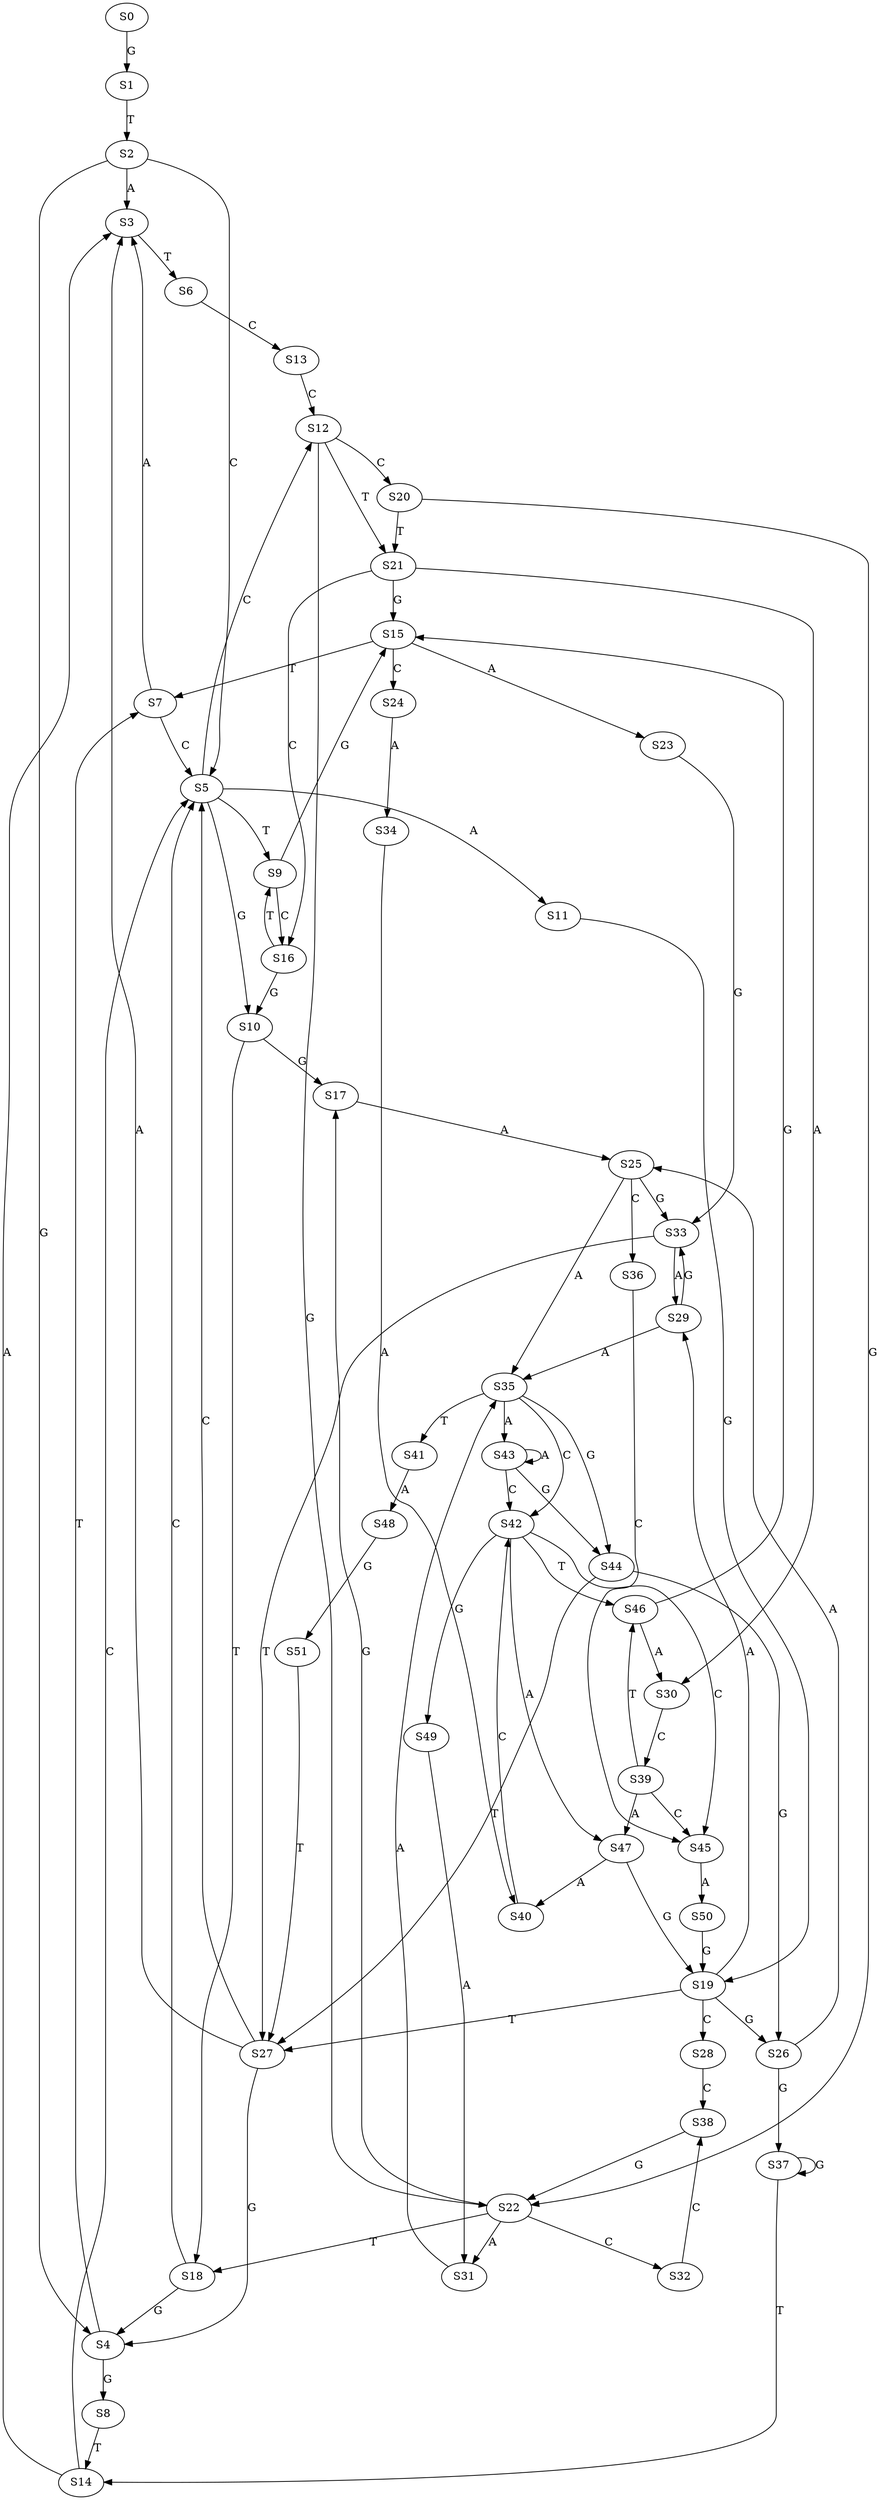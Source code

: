 strict digraph  {
	S0 -> S1 [ label = G ];
	S1 -> S2 [ label = T ];
	S2 -> S3 [ label = A ];
	S2 -> S4 [ label = G ];
	S2 -> S5 [ label = C ];
	S3 -> S6 [ label = T ];
	S4 -> S7 [ label = T ];
	S4 -> S8 [ label = G ];
	S5 -> S9 [ label = T ];
	S5 -> S10 [ label = G ];
	S5 -> S11 [ label = A ];
	S5 -> S12 [ label = C ];
	S6 -> S13 [ label = C ];
	S7 -> S5 [ label = C ];
	S7 -> S3 [ label = A ];
	S8 -> S14 [ label = T ];
	S9 -> S15 [ label = G ];
	S9 -> S16 [ label = C ];
	S10 -> S17 [ label = G ];
	S10 -> S18 [ label = T ];
	S11 -> S19 [ label = G ];
	S12 -> S20 [ label = C ];
	S12 -> S21 [ label = T ];
	S12 -> S22 [ label = G ];
	S13 -> S12 [ label = C ];
	S14 -> S3 [ label = A ];
	S14 -> S5 [ label = C ];
	S15 -> S23 [ label = A ];
	S15 -> S7 [ label = T ];
	S15 -> S24 [ label = C ];
	S16 -> S9 [ label = T ];
	S16 -> S10 [ label = G ];
	S17 -> S25 [ label = A ];
	S18 -> S5 [ label = C ];
	S18 -> S4 [ label = G ];
	S19 -> S26 [ label = G ];
	S19 -> S27 [ label = T ];
	S19 -> S28 [ label = C ];
	S19 -> S29 [ label = A ];
	S20 -> S22 [ label = G ];
	S20 -> S21 [ label = T ];
	S21 -> S30 [ label = A ];
	S21 -> S15 [ label = G ];
	S21 -> S16 [ label = C ];
	S22 -> S31 [ label = A ];
	S22 -> S18 [ label = T ];
	S22 -> S17 [ label = G ];
	S22 -> S32 [ label = C ];
	S23 -> S33 [ label = G ];
	S24 -> S34 [ label = A ];
	S25 -> S35 [ label = A ];
	S25 -> S36 [ label = C ];
	S25 -> S33 [ label = G ];
	S26 -> S25 [ label = A ];
	S26 -> S37 [ label = G ];
	S27 -> S3 [ label = A ];
	S27 -> S5 [ label = C ];
	S27 -> S4 [ label = G ];
	S28 -> S38 [ label = C ];
	S29 -> S33 [ label = G ];
	S29 -> S35 [ label = A ];
	S30 -> S39 [ label = C ];
	S31 -> S35 [ label = A ];
	S32 -> S38 [ label = C ];
	S33 -> S27 [ label = T ];
	S33 -> S29 [ label = A ];
	S34 -> S40 [ label = A ];
	S35 -> S41 [ label = T ];
	S35 -> S42 [ label = C ];
	S35 -> S43 [ label = A ];
	S35 -> S44 [ label = G ];
	S36 -> S45 [ label = C ];
	S37 -> S14 [ label = T ];
	S37 -> S37 [ label = G ];
	S38 -> S22 [ label = G ];
	S39 -> S45 [ label = C ];
	S39 -> S46 [ label = T ];
	S39 -> S47 [ label = A ];
	S40 -> S42 [ label = C ];
	S41 -> S48 [ label = A ];
	S42 -> S47 [ label = A ];
	S42 -> S45 [ label = C ];
	S42 -> S46 [ label = T ];
	S42 -> S49 [ label = G ];
	S43 -> S44 [ label = G ];
	S43 -> S42 [ label = C ];
	S43 -> S43 [ label = A ];
	S44 -> S27 [ label = T ];
	S44 -> S26 [ label = G ];
	S45 -> S50 [ label = A ];
	S46 -> S30 [ label = A ];
	S46 -> S15 [ label = G ];
	S47 -> S19 [ label = G ];
	S47 -> S40 [ label = A ];
	S48 -> S51 [ label = G ];
	S49 -> S31 [ label = A ];
	S50 -> S19 [ label = G ];
	S51 -> S27 [ label = T ];
}
